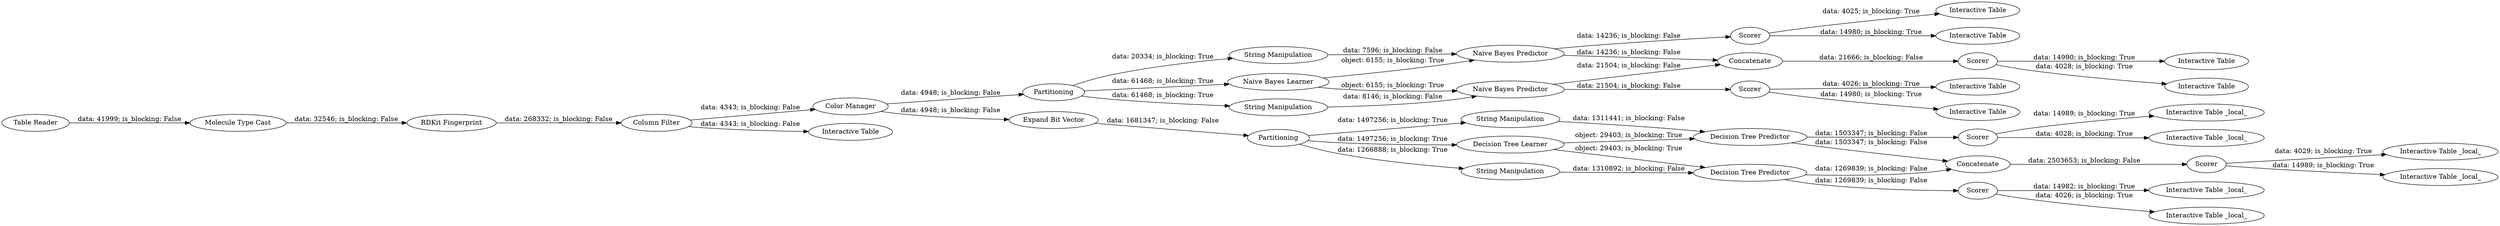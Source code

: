 digraph {
	"5042884192228495685_58" [label="Interactive Table"]
	"5042884192228495685_54" [label="Interactive Table"]
	"5042884192228495685_361" [label="Interactive Table _local_"]
	"5042884192228495685_364" [label="String Manipulation"]
	"5042884192228495685_368" [label="Decision Tree Predictor"]
	"5042884192228495685_366" [label="Interactive Table _local_"]
	"5042884192228495685_369" [label="Decision Tree Predictor"]
	"5042884192228495685_5" [label="Color Manager"]
	"5042884192228495685_355" [label=Scorer]
	"5042884192228495685_367" [label="Decision Tree Learner"]
	"5042884192228495685_63" [label=Scorer]
	"5042884192228495685_49" [label="String Manipulation"]
	"5042884192228495685_370" [label="Expand Bit Vector"]
	"5042884192228495685_57" [label="Interactive Table"]
	"5042884192228495685_64" [label=Scorer]
	"5042884192228495685_51" [label="Interactive Table"]
	"5042884192228495685_351" [label="Interactive Table _local_"]
	"5042884192228495685_344" [label="Table Reader"]
	"5042884192228495685_348" [label="Column Filter"]
	"5042884192228495685_356" [label=Scorer]
	"5042884192228495685_362" [label=Partitioning]
	"5042884192228495685_358" [label=Concatenate]
	"5042884192228495685_62" [label=Scorer]
	"5042884192228495685_350" [label="Naive Bayes Predictor"]
	"5042884192228495685_253" [label="RDKit Fingerprint"]
	"5042884192228495685_56" [label="Interactive Table"]
	"5042884192228495685_55" [label="Interactive Table"]
	"5042884192228495685_53" [label="Interactive Table"]
	"5042884192228495685_354" [label=Scorer]
	"5042884192228495685_357" [label="String Manipulation"]
	"5042884192228495685_48" [label="String Manipulation"]
	"5042884192228495685_363" [label="Interactive Table _local_"]
	"5042884192228495685_59" [label="Naive Bayes Learner"]
	"5042884192228495685_14" [label=Partitioning]
	"5042884192228495685_365" [label="Interactive Table _local_"]
	"5042884192228495685_345" [label="Molecule Type Cast"]
	"5042884192228495685_359" [label="Interactive Table _local_"]
	"5042884192228495685_349" [label="Naive Bayes Predictor"]
	"5042884192228495685_50" [label=Concatenate]
	"5042884192228495685_362" -> "5042884192228495685_367" [label="data: 1497256; is_blocking: True"]
	"5042884192228495685_356" -> "5042884192228495685_366" [label="data: 14989; is_blocking: True"]
	"5042884192228495685_64" -> "5042884192228495685_57" [label="data: 4025; is_blocking: True"]
	"5042884192228495685_355" -> "5042884192228495685_351" [label="data: 14989; is_blocking: True"]
	"5042884192228495685_369" -> "5042884192228495685_358" [label="data: 1269839; is_blocking: False"]
	"5042884192228495685_348" -> "5042884192228495685_51" [label="data: 4343; is_blocking: False"]
	"5042884192228495685_48" -> "5042884192228495685_349" [label="data: 8146; is_blocking: False"]
	"5042884192228495685_63" -> "5042884192228495685_55" [label="data: 4028; is_blocking: True"]
	"5042884192228495685_253" -> "5042884192228495685_348" [label="data: 268332; is_blocking: False"]
	"5042884192228495685_350" -> "5042884192228495685_64" [label="data: 14236; is_blocking: False"]
	"5042884192228495685_356" -> "5042884192228495685_361" [label="data: 4029; is_blocking: True"]
	"5042884192228495685_350" -> "5042884192228495685_50" [label="data: 14236; is_blocking: False"]
	"5042884192228495685_5" -> "5042884192228495685_370" [label="data: 4948; is_blocking: False"]
	"5042884192228495685_62" -> "5042884192228495685_53" [label="data: 4026; is_blocking: True"]
	"5042884192228495685_357" -> "5042884192228495685_368" [label="data: 1311441; is_blocking: False"]
	"5042884192228495685_59" -> "5042884192228495685_349" [label="object: 6155; is_blocking: True"]
	"5042884192228495685_354" -> "5042884192228495685_359" [label="data: 14982; is_blocking: True"]
	"5042884192228495685_355" -> "5042884192228495685_363" [label="data: 4028; is_blocking: True"]
	"5042884192228495685_349" -> "5042884192228495685_62" [label="data: 21504; is_blocking: False"]
	"5042884192228495685_362" -> "5042884192228495685_357" [label="data: 1497256; is_blocking: True"]
	"5042884192228495685_364" -> "5042884192228495685_369" [label="data: 1310892; is_blocking: False"]
	"5042884192228495685_349" -> "5042884192228495685_50" [label="data: 21504; is_blocking: False"]
	"5042884192228495685_5" -> "5042884192228495685_14" [label="data: 4948; is_blocking: False"]
	"5042884192228495685_354" -> "5042884192228495685_365" [label="data: 4026; is_blocking: True"]
	"5042884192228495685_358" -> "5042884192228495685_356" [label="data: 2503653; is_blocking: False"]
	"5042884192228495685_63" -> "5042884192228495685_56" [label="data: 14990; is_blocking: True"]
	"5042884192228495685_344" -> "5042884192228495685_345" [label="data: 41999; is_blocking: False"]
	"5042884192228495685_14" -> "5042884192228495685_48" [label="data: 61468; is_blocking: True"]
	"5042884192228495685_14" -> "5042884192228495685_59" [label="data: 61468; is_blocking: True"]
	"5042884192228495685_64" -> "5042884192228495685_58" [label="data: 14980; is_blocking: True"]
	"5042884192228495685_370" -> "5042884192228495685_362" [label="data: 1681347; is_blocking: False"]
	"5042884192228495685_367" -> "5042884192228495685_368" [label="object: 29403; is_blocking: True"]
	"5042884192228495685_348" -> "5042884192228495685_5" [label="data: 4343; is_blocking: False"]
	"5042884192228495685_367" -> "5042884192228495685_369" [label="object: 29403; is_blocking: True"]
	"5042884192228495685_368" -> "5042884192228495685_355" [label="data: 1503347; is_blocking: False"]
	"5042884192228495685_369" -> "5042884192228495685_354" [label="data: 1269839; is_blocking: False"]
	"5042884192228495685_14" -> "5042884192228495685_49" [label="data: 20334; is_blocking: True"]
	"5042884192228495685_368" -> "5042884192228495685_358" [label="data: 1503347; is_blocking: False"]
	"5042884192228495685_49" -> "5042884192228495685_350" [label="data: 7596; is_blocking: False"]
	"5042884192228495685_62" -> "5042884192228495685_54" [label="data: 14980; is_blocking: True"]
	"5042884192228495685_345" -> "5042884192228495685_253" [label="data: 32546; is_blocking: False"]
	"5042884192228495685_50" -> "5042884192228495685_63" [label="data: 21666; is_blocking: False"]
	"5042884192228495685_59" -> "5042884192228495685_350" [label="object: 6155; is_blocking: True"]
	"5042884192228495685_362" -> "5042884192228495685_364" [label="data: 1266888; is_blocking: True"]
	rankdir=LR
}
